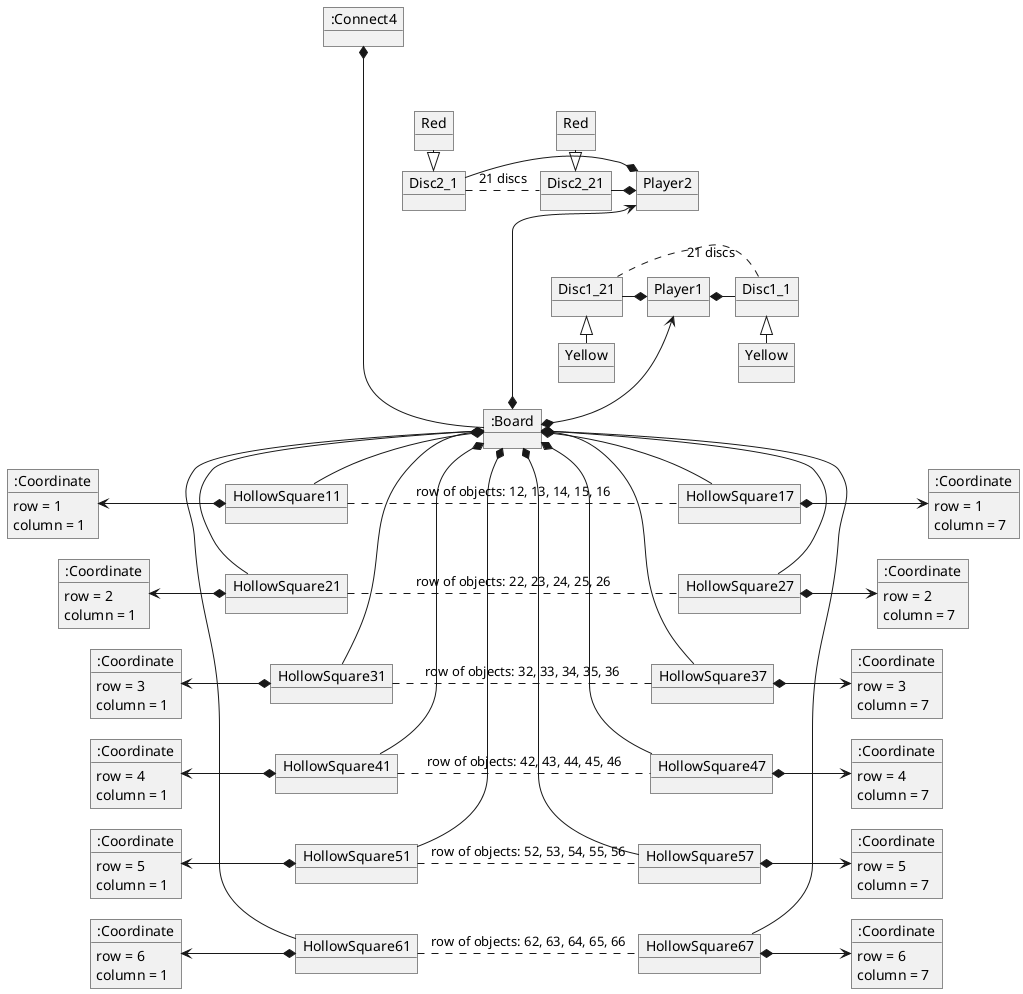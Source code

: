 @startuml
'https://plantuml.com/object-diagram

skinparam nodesep 25
skinparam ranksep 20
'left to right direction
'skinparam linetype polyline
'skinparam linetype ortho

object ":Connect4" as Connect4
object ":Board" as Board

object HollowSquare11
object HollowSquare17

object HollowSquare21
object HollowSquare27

object HollowSquare31
object HollowSquare37

object HollowSquare41
object HollowSquare47

object HollowSquare51
object HollowSquare57

object HollowSquare61
object HollowSquare67

object ":Coordinate" as Coordinate11 {
    row = 1
    column = 1
}
object ":Coordinate" as Coordinate17 {
    row = 1
    column = 7
}

object ":Coordinate" as Coordinate21 {
    row = 2
    column = 1
}
object ":Coordinate" as Coordinate27 {
    row = 2
    column = 7
}

object ":Coordinate" as Coordinate31 {
    row = 3
    column = 1
}
object ":Coordinate" as Coordinate37 {
    row = 3
    column = 7
}

object ":Coordinate" as Coordinate41 {
    row = 4
    column = 1
}
object ":Coordinate" as Coordinate47 {
    row = 4
    column = 7
}

object ":Coordinate" as Coordinate51 {
    row = 5
    column = 1
}
object ":Coordinate" as Coordinate57 {
    row = 5
    column = 7
}

object ":Coordinate" as Coordinate61 {
    row = 6
    column = 1
}
object ":Coordinate" as Coordinate67 {
    row = 6
    column = 7
}


Connect4 *--------- Board

Board *-- HollowSquare11
Board *-- HollowSquare17

HollowSquare11 *-left-> Coordinate11
HollowSquare17 *-right-> Coordinate17

Board *-- HollowSquare21
Board *-- HollowSquare27

HollowSquare21 *-left-> Coordinate21
HollowSquare27 *-right-> Coordinate27

Board *-- HollowSquare31
Board *-- HollowSquare37

HollowSquare31 *-left-> Coordinate31
HollowSquare37 *-right-> Coordinate37

Board *-- HollowSquare41
Board *-- HollowSquare47

HollowSquare41 *-left-> Coordinate41
HollowSquare47 *-right-> Coordinate47

Board *-- HollowSquare51
Board *-- HollowSquare57

HollowSquare51 *-left-> Coordinate51
HollowSquare57 *-right-> Coordinate57

Board *-- HollowSquare61
Board *-- HollowSquare67

HollowSquare61 *-left-> Coordinate61
HollowSquare67 *-right-> Coordinate67

HollowSquare11 -[hidden]right-> HollowSquare17
HollowSquare21 -[hidden]right-> HollowSquare27
HollowSquare31 -[hidden]right-> HollowSquare37
HollowSquare41 -[hidden]right-> HollowSquare47
HollowSquare51 -[hidden]right-> HollowSquare57
HollowSquare61 -[hidden]right-> HollowSquare67

HollowSquare11 .. HollowSquare17 : row of objects: 12, 13, 14, 15, 16
HollowSquare21 .. HollowSquare27 : row of objects: 22, 23, 24, 25, 26
HollowSquare31 .. HollowSquare37 : row of objects: 32, 33, 34, 35, 36
HollowSquare41 .. HollowSquare47 : row of objects: 42, 43, 44, 45, 46
HollowSquare51 .. HollowSquare57 : row of objects: 52, 53, 54, 55, 56
HollowSquare61 .. HollowSquare67 : row of objects: 62, 63, 64, 65, 66

HollowSquare11 -[hidden]down-> HollowSquare21
HollowSquare17 -[hidden]down-> HollowSquare27

HollowSquare21 -[hidden]down-> HollowSquare31
HollowSquare27 -[hidden]down-> HollowSquare37

HollowSquare31 -[hidden]down-> HollowSquare41
HollowSquare37 -[hidden]down-> HollowSquare47

HollowSquare41 -[hidden]down-> HollowSquare51
HollowSquare47 -[hidden]down-> HollowSquare57

HollowSquare51 -[hidden]down-> HollowSquare61
HollowSquare57 -[hidden]down-> HollowSquare67

Coordinate11 -[hidden]down-> Coordinate21
Coordinate17 -[hidden]down-> Coordinate27

Coordinate21 -[hidden]down-> Coordinate31
Coordinate27 -[hidden]down-> Coordinate37

Coordinate31 -[hidden]down-> Coordinate41
Coordinate37 -[hidden]down-> Coordinate47

Coordinate41 -[hidden]down-> Coordinate51
Coordinate47 -[hidden]down-> Coordinate57

Coordinate51 -[hidden]down-> Coordinate61
Coordinate57 -[hidden]down-> Coordinate67

Coordinate61 -[hidden]up-> Coordinate51
Coordinate67 -[hidden]up-> Coordinate57

together {
  object Player1
  object Player2
}

Board *--up-> Player1
Board *-up-> Player2

Player1 ---[hidden]up> Player2

together {
  object Disc1_1
  object "Yellow" as Yellow1
}

together {
  object Disc1_21
  object "Yellow" as Yellow21
}

Player1 *-right Disc1_1
Disc1_1 <|-- Yellow1
Player1 *-left Disc1_21
Disc1_21 <|-- Yellow21

Disc1_1 -[hidden]----> Disc1_21
Disc1_1 . Disc1_21 : 21 discs


together {
  object Disc2_1
  object "Red" as Red1
}

together {
  object Disc2_21
  object "Red" as Red21
}

Player2 *-left Disc2_1
Disc2_1 <|--up Red1
Player2 *-left Disc2_21
Disc2_21 <|--up Red21

Disc2_1 -[hidden]> Disc2_21
Disc2_1 . Disc2_21 : 21 discs

@enduml

